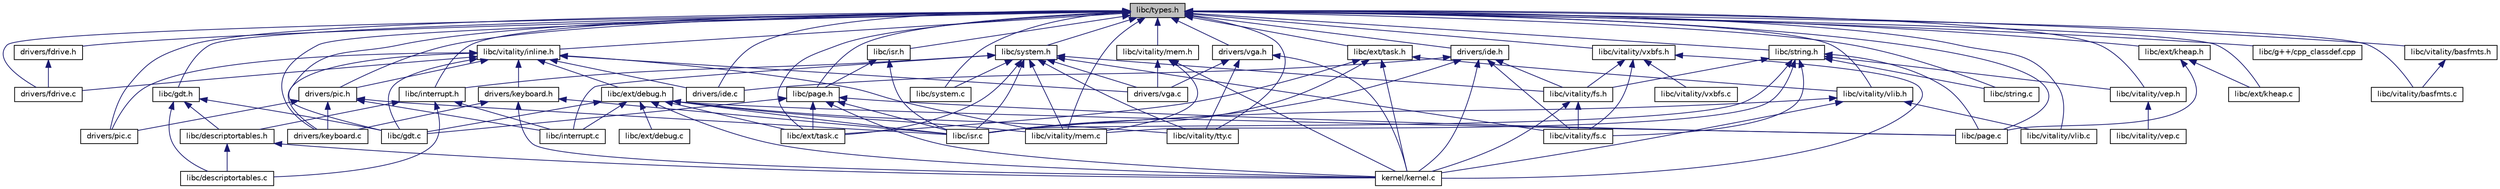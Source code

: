 digraph "libc/types.h"
{
  edge [fontname="Helvetica",fontsize="10",labelfontname="Helvetica",labelfontsize="10"];
  node [fontname="Helvetica",fontsize="10",shape=record];
  Node1 [label="libc/types.h",height=0.2,width=0.4,color="black", fillcolor="grey75", style="filled", fontcolor="black"];
  Node1 -> Node2 [dir="back",color="midnightblue",fontsize="10",style="solid",fontname="Helvetica"];
  Node2 [label="drivers/fdrive.h",height=0.2,width=0.4,color="black", fillcolor="white", style="filled",URL="$a00020.html"];
  Node2 -> Node3 [dir="back",color="midnightblue",fontsize="10",style="solid",fontname="Helvetica"];
  Node3 [label="drivers/fdrive.c",height=0.2,width=0.4,color="black", fillcolor="white", style="filled",URL="$a00017.html"];
  Node1 -> Node3 [dir="back",color="midnightblue",fontsize="10",style="solid",fontname="Helvetica"];
  Node1 -> Node4 [dir="back",color="midnightblue",fontsize="10",style="solid",fontname="Helvetica"];
  Node4 [label="libc/vitality/inline.h",height=0.2,width=0.4,color="black", fillcolor="white", style="filled",URL="$a00131.html"];
  Node4 -> Node3 [dir="back",color="midnightblue",fontsize="10",style="solid",fontname="Helvetica"];
  Node4 -> Node5 [dir="back",color="midnightblue",fontsize="10",style="solid",fontname="Helvetica"];
  Node5 [label="drivers/ide.c",height=0.2,width=0.4,color="black", fillcolor="white", style="filled",URL="$a00023.html"];
  Node4 -> Node6 [dir="back",color="midnightblue",fontsize="10",style="solid",fontname="Helvetica"];
  Node6 [label="drivers/keyboard.h",height=0.2,width=0.4,color="black", fillcolor="white", style="filled",URL="$a00032.html"];
  Node6 -> Node7 [dir="back",color="midnightblue",fontsize="10",style="solid",fontname="Helvetica"];
  Node7 [label="drivers/keyboard.c",height=0.2,width=0.4,color="black", fillcolor="white", style="filled",URL="$a00029.html"];
  Node6 -> Node8 [dir="back",color="midnightblue",fontsize="10",style="solid",fontname="Helvetica"];
  Node8 [label="kernel/kernel.c",height=0.2,width=0.4,color="black", fillcolor="white", style="filled",URL="$a00047.html"];
  Node6 -> Node9 [dir="back",color="midnightblue",fontsize="10",style="solid",fontname="Helvetica"];
  Node9 [label="libc/isr.c",height=0.2,width=0.4,color="black", fillcolor="white", style="filled",URL="$a00092.html"];
  Node4 -> Node7 [dir="back",color="midnightblue",fontsize="10",style="solid",fontname="Helvetica"];
  Node4 -> Node10 [dir="back",color="midnightblue",fontsize="10",style="solid",fontname="Helvetica"];
  Node10 [label="drivers/pic.h",height=0.2,width=0.4,color="black", fillcolor="white", style="filled",URL="$a00038.html"];
  Node10 -> Node7 [dir="back",color="midnightblue",fontsize="10",style="solid",fontname="Helvetica"];
  Node10 -> Node11 [dir="back",color="midnightblue",fontsize="10",style="solid",fontname="Helvetica"];
  Node11 [label="drivers/pic.c",height=0.2,width=0.4,color="black", fillcolor="white", style="filled",URL="$a00035.html"];
  Node10 -> Node12 [dir="back",color="midnightblue",fontsize="10",style="solid",fontname="Helvetica"];
  Node12 [label="libc/interrupt.c",height=0.2,width=0.4,color="black", fillcolor="white", style="filled",URL="$a00086.html"];
  Node10 -> Node9 [dir="back",color="midnightblue",fontsize="10",style="solid",fontname="Helvetica"];
  Node4 -> Node11 [dir="back",color="midnightblue",fontsize="10",style="solid",fontname="Helvetica"];
  Node4 -> Node13 [dir="back",color="midnightblue",fontsize="10",style="solid",fontname="Helvetica"];
  Node13 [label="drivers/vga.c",height=0.2,width=0.4,color="black", fillcolor="white", style="filled",URL="$a00041.html"];
  Node4 -> Node14 [dir="back",color="midnightblue",fontsize="10",style="solid",fontname="Helvetica"];
  Node14 [label="libc/ext/debug.h",height=0.2,width=0.4,color="black", fillcolor="white", style="filled",URL="$a00059.html"];
  Node14 -> Node8 [dir="back",color="midnightblue",fontsize="10",style="solid",fontname="Helvetica"];
  Node14 -> Node15 [dir="back",color="midnightblue",fontsize="10",style="solid",fontname="Helvetica"];
  Node15 [label="libc/ext/debug.c",height=0.2,width=0.4,color="black", fillcolor="white", style="filled",URL="$a00056.html"];
  Node14 -> Node16 [dir="back",color="midnightblue",fontsize="10",style="solid",fontname="Helvetica"];
  Node16 [label="libc/ext/task.c",height=0.2,width=0.4,color="black", fillcolor="white", style="filled",URL="$a00068.html"];
  Node14 -> Node17 [dir="back",color="midnightblue",fontsize="10",style="solid",fontname="Helvetica"];
  Node17 [label="libc/gdt.c",height=0.2,width=0.4,color="black", fillcolor="white", style="filled",URL="$a00080.html"];
  Node14 -> Node12 [dir="back",color="midnightblue",fontsize="10",style="solid",fontname="Helvetica"];
  Node14 -> Node9 [dir="back",color="midnightblue",fontsize="10",style="solid",fontname="Helvetica"];
  Node14 -> Node18 [dir="back",color="midnightblue",fontsize="10",style="solid",fontname="Helvetica"];
  Node18 [label="libc/page.c",height=0.2,width=0.4,color="black", fillcolor="white", style="filled",URL="$a00098.html"];
  Node14 -> Node19 [dir="back",color="midnightblue",fontsize="10",style="solid",fontname="Helvetica"];
  Node19 [label="libc/vitality/mem.c",height=0.2,width=0.4,color="black", fillcolor="white", style="filled",URL="$a00134.html"];
  Node14 -> Node20 [dir="back",color="midnightblue",fontsize="10",style="solid",fontname="Helvetica"];
  Node20 [label="libc/vitality/tty.c",height=0.2,width=0.4,color="black", fillcolor="white", style="filled",URL="$a00140.html"];
  Node4 -> Node17 [dir="back",color="midnightblue",fontsize="10",style="solid",fontname="Helvetica"];
  Node4 -> Node19 [dir="back",color="midnightblue",fontsize="10",style="solid",fontname="Helvetica"];
  Node1 -> Node5 [dir="back",color="midnightblue",fontsize="10",style="solid",fontname="Helvetica"];
  Node1 -> Node21 [dir="back",color="midnightblue",fontsize="10",style="solid",fontname="Helvetica"];
  Node21 [label="drivers/ide.h",height=0.2,width=0.4,color="black", fillcolor="white", style="filled",URL="$a00026.html"];
  Node21 -> Node5 [dir="back",color="midnightblue",fontsize="10",style="solid",fontname="Helvetica"];
  Node21 -> Node8 [dir="back",color="midnightblue",fontsize="10",style="solid",fontname="Helvetica"];
  Node21 -> Node22 [dir="back",color="midnightblue",fontsize="10",style="solid",fontname="Helvetica"];
  Node22 [label="libc/vitality/fs.h",height=0.2,width=0.4,color="black", fillcolor="white", style="filled",URL="$a00128.html"];
  Node22 -> Node8 [dir="back",color="midnightblue",fontsize="10",style="solid",fontname="Helvetica"];
  Node22 -> Node23 [dir="back",color="midnightblue",fontsize="10",style="solid",fontname="Helvetica"];
  Node23 [label="libc/vitality/fs.c",height=0.2,width=0.4,color="black", fillcolor="white", style="filled",URL="$a00125.html"];
  Node21 -> Node9 [dir="back",color="midnightblue",fontsize="10",style="solid",fontname="Helvetica"];
  Node21 -> Node23 [dir="back",color="midnightblue",fontsize="10",style="solid",fontname="Helvetica"];
  Node1 -> Node7 [dir="back",color="midnightblue",fontsize="10",style="solid",fontname="Helvetica"];
  Node1 -> Node10 [dir="back",color="midnightblue",fontsize="10",style="solid",fontname="Helvetica"];
  Node1 -> Node11 [dir="back",color="midnightblue",fontsize="10",style="solid",fontname="Helvetica"];
  Node1 -> Node24 [dir="back",color="midnightblue",fontsize="10",style="solid",fontname="Helvetica"];
  Node24 [label="drivers/vga.h",height=0.2,width=0.4,color="black", fillcolor="white", style="filled",URL="$a00044.html"];
  Node24 -> Node13 [dir="back",color="midnightblue",fontsize="10",style="solid",fontname="Helvetica"];
  Node24 -> Node8 [dir="back",color="midnightblue",fontsize="10",style="solid",fontname="Helvetica"];
  Node24 -> Node20 [dir="back",color="midnightblue",fontsize="10",style="solid",fontname="Helvetica"];
  Node1 -> Node25 [dir="back",color="midnightblue",fontsize="10",style="solid",fontname="Helvetica"];
  Node25 [label="libc/system.h",height=0.2,width=0.4,color="black", fillcolor="white", style="filled",URL="$a00113.html"];
  Node25 -> Node13 [dir="back",color="midnightblue",fontsize="10",style="solid",fontname="Helvetica"];
  Node25 -> Node26 [dir="back",color="midnightblue",fontsize="10",style="solid",fontname="Helvetica"];
  Node26 [label="libc/interrupt.h",height=0.2,width=0.4,color="black", fillcolor="white", style="filled",URL="$a00089.html"];
  Node26 -> Node27 [dir="back",color="midnightblue",fontsize="10",style="solid",fontname="Helvetica"];
  Node27 [label="libc/descriptortables.h",height=0.2,width=0.4,color="black", fillcolor="white", style="filled",URL="$a00053.html"];
  Node27 -> Node8 [dir="back",color="midnightblue",fontsize="10",style="solid",fontname="Helvetica"];
  Node27 -> Node28 [dir="back",color="midnightblue",fontsize="10",style="solid",fontname="Helvetica"];
  Node28 [label="libc/descriptortables.c",height=0.2,width=0.4,color="black", fillcolor="white", style="filled",URL="$a00050.html"];
  Node26 -> Node28 [dir="back",color="midnightblue",fontsize="10",style="solid",fontname="Helvetica"];
  Node26 -> Node12 [dir="back",color="midnightblue",fontsize="10",style="solid",fontname="Helvetica"];
  Node25 -> Node22 [dir="back",color="midnightblue",fontsize="10",style="solid",fontname="Helvetica"];
  Node25 -> Node16 [dir="back",color="midnightblue",fontsize="10",style="solid",fontname="Helvetica"];
  Node25 -> Node12 [dir="back",color="midnightblue",fontsize="10",style="solid",fontname="Helvetica"];
  Node25 -> Node9 [dir="back",color="midnightblue",fontsize="10",style="solid",fontname="Helvetica"];
  Node25 -> Node29 [dir="back",color="midnightblue",fontsize="10",style="solid",fontname="Helvetica"];
  Node29 [label="libc/system.c",height=0.2,width=0.4,color="black", fillcolor="white", style="filled",URL="$a00110.html"];
  Node25 -> Node23 [dir="back",color="midnightblue",fontsize="10",style="solid",fontname="Helvetica"];
  Node25 -> Node19 [dir="back",color="midnightblue",fontsize="10",style="solid",fontname="Helvetica"];
  Node25 -> Node20 [dir="back",color="midnightblue",fontsize="10",style="solid",fontname="Helvetica"];
  Node1 -> Node30 [dir="back",color="midnightblue",fontsize="10",style="solid",fontname="Helvetica"];
  Node30 [label="libc/vitality/mem.h",height=0.2,width=0.4,color="black", fillcolor="white", style="filled",URL="$a00137.html"];
  Node30 -> Node13 [dir="back",color="midnightblue",fontsize="10",style="solid",fontname="Helvetica"];
  Node30 -> Node8 [dir="back",color="midnightblue",fontsize="10",style="solid",fontname="Helvetica"];
  Node30 -> Node19 [dir="back",color="midnightblue",fontsize="10",style="solid",fontname="Helvetica"];
  Node1 -> Node31 [dir="back",color="midnightblue",fontsize="10",style="solid",fontname="Helvetica"];
  Node31 [label="libc/gdt.h",height=0.2,width=0.4,color="black", fillcolor="white", style="filled",URL="$a00083.html"];
  Node31 -> Node27 [dir="back",color="midnightblue",fontsize="10",style="solid",fontname="Helvetica"];
  Node31 -> Node28 [dir="back",color="midnightblue",fontsize="10",style="solid",fontname="Helvetica"];
  Node31 -> Node17 [dir="back",color="midnightblue",fontsize="10",style="solid",fontname="Helvetica"];
  Node1 -> Node26 [dir="back",color="midnightblue",fontsize="10",style="solid",fontname="Helvetica"];
  Node1 -> Node32 [dir="back",color="midnightblue",fontsize="10",style="solid",fontname="Helvetica"];
  Node32 [label="libc/isr.h",height=0.2,width=0.4,color="black", fillcolor="white", style="filled",URL="$a00095.html"];
  Node32 -> Node33 [dir="back",color="midnightblue",fontsize="10",style="solid",fontname="Helvetica"];
  Node33 [label="libc/page.h",height=0.2,width=0.4,color="black", fillcolor="white", style="filled",URL="$a00101.html"];
  Node33 -> Node8 [dir="back",color="midnightblue",fontsize="10",style="solid",fontname="Helvetica"];
  Node33 -> Node16 [dir="back",color="midnightblue",fontsize="10",style="solid",fontname="Helvetica"];
  Node33 -> Node17 [dir="back",color="midnightblue",fontsize="10",style="solid",fontname="Helvetica"];
  Node33 -> Node9 [dir="back",color="midnightblue",fontsize="10",style="solid",fontname="Helvetica"];
  Node33 -> Node18 [dir="back",color="midnightblue",fontsize="10",style="solid",fontname="Helvetica"];
  Node32 -> Node9 [dir="back",color="midnightblue",fontsize="10",style="solid",fontname="Helvetica"];
  Node1 -> Node33 [dir="back",color="midnightblue",fontsize="10",style="solid",fontname="Helvetica"];
  Node1 -> Node34 [dir="back",color="midnightblue",fontsize="10",style="solid",fontname="Helvetica"];
  Node34 [label="libc/ext/task.h",height=0.2,width=0.4,color="black", fillcolor="white", style="filled",URL="$a00071.html"];
  Node34 -> Node8 [dir="back",color="midnightblue",fontsize="10",style="solid",fontname="Helvetica"];
  Node34 -> Node35 [dir="back",color="midnightblue",fontsize="10",style="solid",fontname="Helvetica"];
  Node35 [label="libc/vitality/vlib.h",height=0.2,width=0.4,color="black", fillcolor="white", style="filled",URL="$a00158.html"];
  Node35 -> Node8 [dir="back",color="midnightblue",fontsize="10",style="solid",fontname="Helvetica"];
  Node35 -> Node9 [dir="back",color="midnightblue",fontsize="10",style="solid",fontname="Helvetica"];
  Node35 -> Node36 [dir="back",color="midnightblue",fontsize="10",style="solid",fontname="Helvetica"];
  Node36 [label="libc/vitality/vlib.c",height=0.2,width=0.4,color="black", fillcolor="white", style="filled",URL="$a00155.html"];
  Node34 -> Node16 [dir="back",color="midnightblue",fontsize="10",style="solid",fontname="Helvetica"];
  Node34 -> Node9 [dir="back",color="midnightblue",fontsize="10",style="solid",fontname="Helvetica"];
  Node1 -> Node35 [dir="back",color="midnightblue",fontsize="10",style="solid",fontname="Helvetica"];
  Node1 -> Node37 [dir="back",color="midnightblue",fontsize="10",style="solid",fontname="Helvetica"];
  Node37 [label="libc/string.h",height=0.2,width=0.4,color="black", fillcolor="white", style="filled",URL="$a00107.html"];
  Node37 -> Node22 [dir="back",color="midnightblue",fontsize="10",style="solid",fontname="Helvetica"];
  Node37 -> Node9 [dir="back",color="midnightblue",fontsize="10",style="solid",fontname="Helvetica"];
  Node37 -> Node18 [dir="back",color="midnightblue",fontsize="10",style="solid",fontname="Helvetica"];
  Node37 -> Node38 [dir="back",color="midnightblue",fontsize="10",style="solid",fontname="Helvetica"];
  Node38 [label="libc/string.c",height=0.2,width=0.4,color="black", fillcolor="white", style="filled",URL="$a00104.html"];
  Node37 -> Node23 [dir="back",color="midnightblue",fontsize="10",style="solid",fontname="Helvetica"];
  Node37 -> Node19 [dir="back",color="midnightblue",fontsize="10",style="solid",fontname="Helvetica"];
  Node37 -> Node39 [dir="back",color="midnightblue",fontsize="10",style="solid",fontname="Helvetica"];
  Node39 [label="libc/vitality/vep.h",height=0.2,width=0.4,color="black", fillcolor="white", style="filled",URL="$a00149.html"];
  Node39 -> Node40 [dir="back",color="midnightblue",fontsize="10",style="solid",fontname="Helvetica"];
  Node40 [label="libc/vitality/vep.c",height=0.2,width=0.4,color="black", fillcolor="white", style="filled",URL="$a00146.html"];
  Node1 -> Node41 [dir="back",color="midnightblue",fontsize="10",style="solid",fontname="Helvetica"];
  Node41 [label="libc/vitality/vxbfs.h",height=0.2,width=0.4,color="black", fillcolor="white", style="filled",URL="$a00164.html"];
  Node41 -> Node22 [dir="back",color="midnightblue",fontsize="10",style="solid",fontname="Helvetica"];
  Node41 -> Node8 [dir="back",color="midnightblue",fontsize="10",style="solid",fontname="Helvetica"];
  Node41 -> Node23 [dir="back",color="midnightblue",fontsize="10",style="solid",fontname="Helvetica"];
  Node41 -> Node42 [dir="back",color="midnightblue",fontsize="10",style="solid",fontname="Helvetica"];
  Node42 [label="libc/vitality/vxbfs.c",height=0.2,width=0.4,color="black", fillcolor="white", style="filled",URL="$a00161.html"];
  Node1 -> Node43 [dir="back",color="midnightblue",fontsize="10",style="solid",fontname="Helvetica"];
  Node43 [label="libc/ext/kheap.h",height=0.2,width=0.4,color="black", fillcolor="white", style="filled",URL="$a00065.html"];
  Node43 -> Node44 [dir="back",color="midnightblue",fontsize="10",style="solid",fontname="Helvetica"];
  Node44 [label="libc/ext/kheap.c",height=0.2,width=0.4,color="black", fillcolor="white", style="filled",URL="$a00062.html"];
  Node43 -> Node18 [dir="back",color="midnightblue",fontsize="10",style="solid",fontname="Helvetica"];
  Node1 -> Node44 [dir="back",color="midnightblue",fontsize="10",style="solid",fontname="Helvetica"];
  Node1 -> Node16 [dir="back",color="midnightblue",fontsize="10",style="solid",fontname="Helvetica"];
  Node1 -> Node45 [dir="back",color="midnightblue",fontsize="10",style="solid",fontname="Helvetica"];
  Node45 [label="libc/g++/cpp_classdef.cpp",height=0.2,width=0.4,color="black", fillcolor="white", style="filled",URL="$a00074.html"];
  Node1 -> Node17 [dir="back",color="midnightblue",fontsize="10",style="solid",fontname="Helvetica"];
  Node1 -> Node18 [dir="back",color="midnightblue",fontsize="10",style="solid",fontname="Helvetica"];
  Node1 -> Node38 [dir="back",color="midnightblue",fontsize="10",style="solid",fontname="Helvetica"];
  Node1 -> Node29 [dir="back",color="midnightblue",fontsize="10",style="solid",fontname="Helvetica"];
  Node1 -> Node46 [dir="back",color="midnightblue",fontsize="10",style="solid",fontname="Helvetica"];
  Node46 [label="libc/vitality/basfmts.h",height=0.2,width=0.4,color="black", fillcolor="white", style="filled",URL="$a00122.html"];
  Node46 -> Node47 [dir="back",color="midnightblue",fontsize="10",style="solid",fontname="Helvetica"];
  Node47 [label="libc/vitality/basfmts.c",height=0.2,width=0.4,color="black", fillcolor="white", style="filled",URL="$a00119.html"];
  Node1 -> Node47 [dir="back",color="midnightblue",fontsize="10",style="solid",fontname="Helvetica"];
  Node1 -> Node19 [dir="back",color="midnightblue",fontsize="10",style="solid",fontname="Helvetica"];
  Node1 -> Node20 [dir="back",color="midnightblue",fontsize="10",style="solid",fontname="Helvetica"];
  Node1 -> Node39 [dir="back",color="midnightblue",fontsize="10",style="solid",fontname="Helvetica"];
  Node1 -> Node36 [dir="back",color="midnightblue",fontsize="10",style="solid",fontname="Helvetica"];
}
